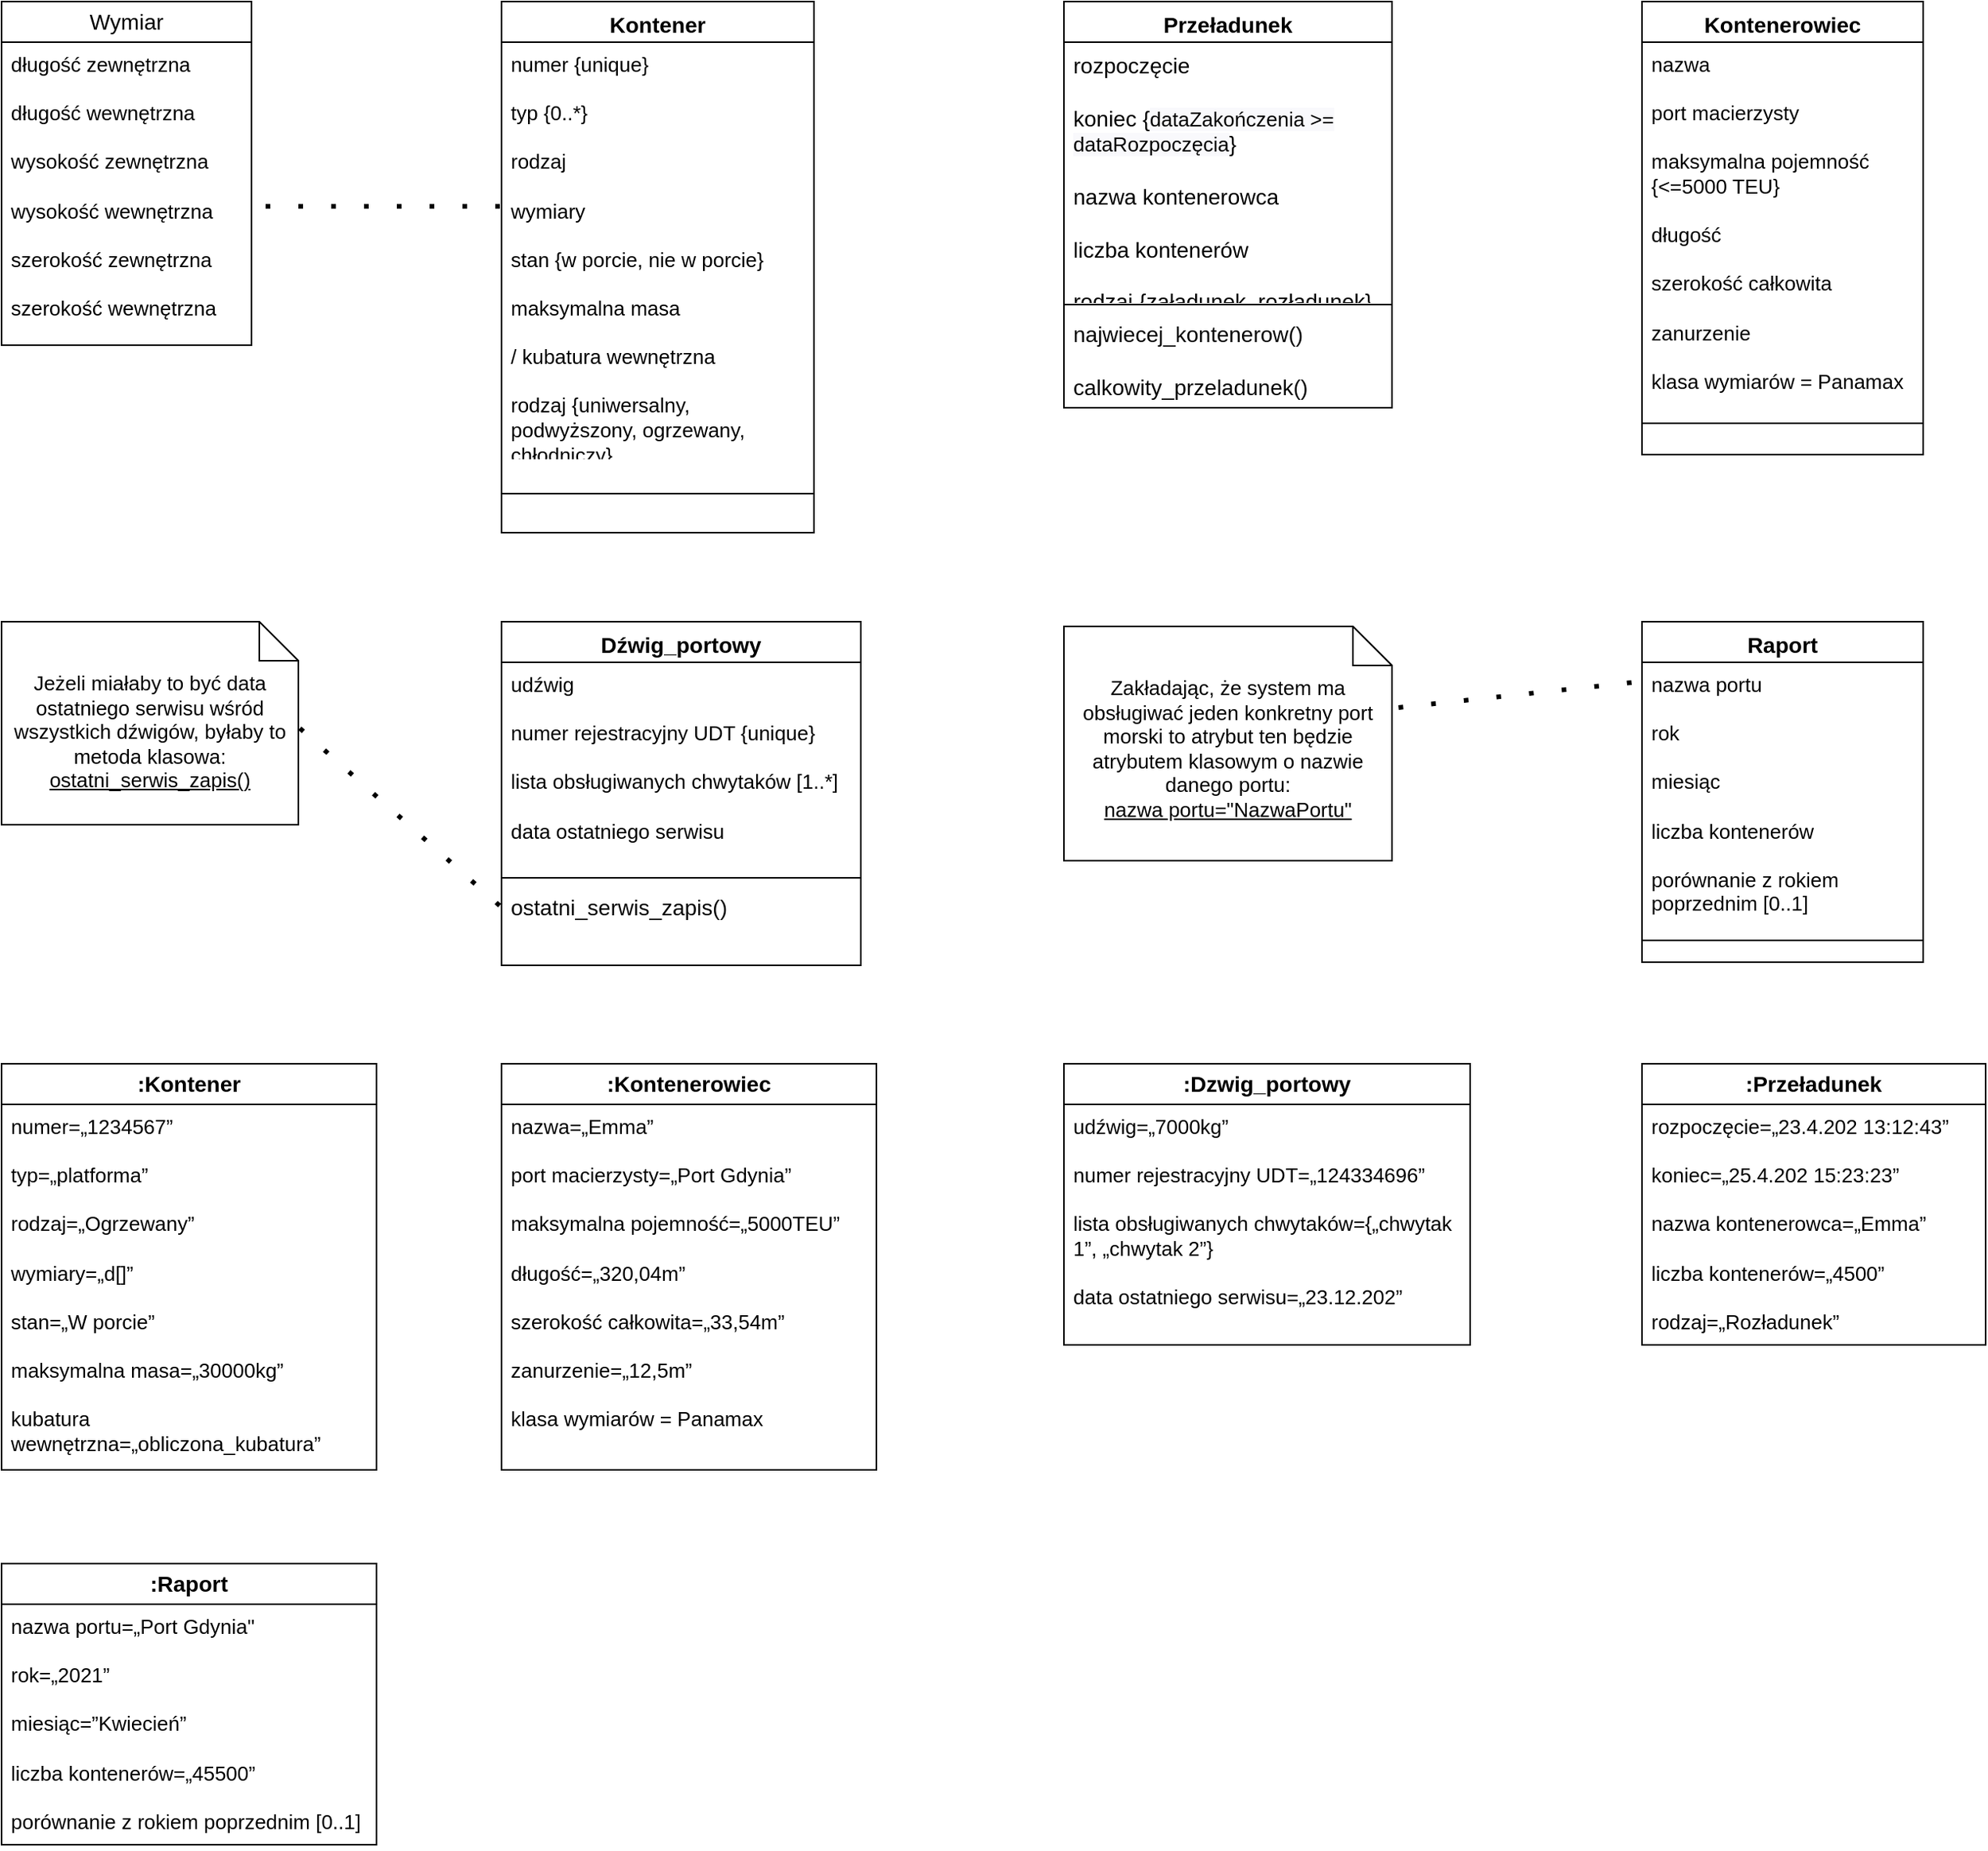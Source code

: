 <mxfile version="24.0.7" type="github">
  <diagram name="Page-1" id="b5b7bab2-c9e2-2cf4-8b2a-24fd1a2a6d21">
    <mxGraphModel dx="1676" dy="1122" grid="1" gridSize="10" guides="1" tooltips="1" connect="1" arrows="1" fold="1" page="1" pageScale="1" pageWidth="827" pageHeight="1169" background="none" math="0" shadow="0">
      <root>
        <mxCell id="0" />
        <mxCell id="1" parent="0" />
        <UserObject label="" tags="Tło" id="TmnGhftIG_K0yJFdEBpx-37">
          <mxCell style="vsdxID=38;edgeStyle=none;dashed=1;dashPattern=1.00 6.00;startArrow=none;endArrow=none;startSize=5;endSize=5;strokeColor=#000000;spacingTop=0;spacingBottom=0;spacingLeft=0;spacingRight=0;verticalAlign=middle;html=1;labelBackgroundColor=#ffffff;rounded=0;exitX=-0.005;exitY=0.398;exitDx=0;exitDy=0;exitPerimeter=0;entryX=1;entryY=0.542;entryDx=0;entryDy=0;strokeWidth=3;entryPerimeter=0;" parent="1" edge="1" target="f64ZwMgdhYQsXgJLThfs-36" source="f64ZwMgdhYQsXgJLThfs-31">
            <mxGeometry relative="1" as="geometry">
              <mxPoint y="-1" as="offset" />
              <Array as="points" />
              <mxPoint x="689" y="186" as="sourcePoint" />
              <mxPoint x="680" y="95" as="targetPoint" />
            </mxGeometry>
          </mxCell>
        </UserObject>
        <UserObject label="" tags="Tło" id="TmnGhftIG_K0yJFdEBpx-40">
          <mxCell style="vsdxID=42;edgeStyle=none;dashed=1;dashPattern=1.00 6.00;startArrow=none;endArrow=none;startSize=5;endSize=5;strokeWidth=3;strokeColor=#000000;spacingTop=0;spacingBottom=0;spacingLeft=0;spacingRight=0;verticalAlign=middle;html=1;labelBackgroundColor=#ffffff;rounded=0;exitX=1.005;exitY=0.525;exitDx=0;exitDy=0;exitPerimeter=0;entryX=-0.001;entryY=0.282;entryDx=0;entryDy=0;entryPerimeter=0;" parent="1" source="f64ZwMgdhYQsXgJLThfs-49" edge="1" target="TmnGhftIG_K0yJFdEBpx-70">
            <mxGeometry relative="1" as="geometry">
              <mxPoint y="-1" as="offset" />
              <Array as="points" />
              <mxPoint x="287" y="674" as="sourcePoint" />
              <mxPoint x="390" y="710" as="targetPoint" />
            </mxGeometry>
          </mxCell>
        </UserObject>
        <UserObject label="" tags="Tło" id="TmnGhftIG_K0yJFdEBpx-43">
          <mxCell style="vsdxID=46;edgeStyle=none;dashed=1;dashPattern=1.00 6.00;startArrow=none;endArrow=none;startSize=5;endSize=5;strokeWidth=3;strokeColor=#000000;spacingTop=0;spacingBottom=0;spacingLeft=0;spacingRight=0;verticalAlign=middle;html=1;labelBackgroundColor=#ffffff;rounded=0;entryX=0;entryY=0.5;entryDx=0;entryDy=0;entryPerimeter=0;exitX=-0.037;exitY=0.079;exitDx=0;exitDy=0;exitPerimeter=0;" parent="1" source="f64ZwMgdhYQsXgJLThfs-46" target="f64ZwMgdhYQsXgJLThfs-21" edge="1">
            <mxGeometry relative="1" as="geometry">
              <mxPoint x="-1" y="-1" as="offset" />
              <Array as="points" />
              <mxPoint x="766.2" y="686.8" as="sourcePoint" />
              <mxPoint x="825" y="694" as="targetPoint" />
            </mxGeometry>
          </mxCell>
        </UserObject>
        <mxCell id="TmnGhftIG_K0yJFdEBpx-67" value="&lt;font style=&quot;font-size: 14px;&quot;&gt;Dźwig_portowy&lt;/font&gt;" style="swimlane;fontStyle=1;align=center;verticalAlign=top;childLayout=stackLayout;horizontal=1;startSize=26;horizontalStack=0;resizeParent=1;resizeParentMax=0;resizeLast=0;collapsible=1;marginBottom=0;whiteSpace=wrap;html=1;" parent="1" vertex="1">
          <mxGeometry x="440" y="437" width="230" height="220" as="geometry">
            <mxRectangle x="440" y="310" width="120" height="30" as="alternateBounds" />
          </mxGeometry>
        </mxCell>
        <mxCell id="TmnGhftIG_K0yJFdEBpx-68" value="&lt;font style=&quot;font-size: 13px;&quot;&gt;udźwig&lt;br&gt;&lt;br&gt;numer rejestracyjny UDT {unique}&lt;br&gt;&lt;br&gt;lista obsługiwanych chwytaków [1..*]&lt;br&gt;&lt;br&gt;data ostatniego serwisu&lt;/font&gt;" style="text;strokeColor=none;fillColor=none;align=left;verticalAlign=top;spacingLeft=4;spacingRight=4;overflow=hidden;rotatable=0;points=[[0,0.5],[1,0.5]];portConstraint=eastwest;whiteSpace=wrap;html=1;" parent="TmnGhftIG_K0yJFdEBpx-67" vertex="1">
          <mxGeometry y="26" width="230" height="134" as="geometry" />
        </mxCell>
        <mxCell id="TmnGhftIG_K0yJFdEBpx-69" value="" style="line;strokeWidth=1;fillColor=none;align=left;verticalAlign=middle;spacingTop=-1;spacingLeft=3;spacingRight=3;rotatable=0;labelPosition=right;points=[];portConstraint=eastwest;strokeColor=inherit;" parent="TmnGhftIG_K0yJFdEBpx-67" vertex="1">
          <mxGeometry y="160" width="230" height="8" as="geometry" />
        </mxCell>
        <mxCell id="TmnGhftIG_K0yJFdEBpx-70" value="&lt;span style=&quot;caret-color: rgb(7, 7, 7); color: rgb(7, 7, 7);&quot;&gt;&lt;font style=&quot;font-size: 14px;&quot;&gt;ostatni_serwis_zapis()&lt;/font&gt;&lt;/span&gt;" style="text;strokeColor=none;fillColor=none;align=left;verticalAlign=top;spacingLeft=4;spacingRight=4;overflow=hidden;rotatable=0;points=[[0,0.5],[1,0.5]];portConstraint=eastwest;whiteSpace=wrap;html=1;" parent="TmnGhftIG_K0yJFdEBpx-67" vertex="1">
          <mxGeometry y="168" width="230" height="52" as="geometry" />
        </mxCell>
        <mxCell id="f64ZwMgdhYQsXgJLThfs-16" value="&lt;font style=&quot;font-size: 14px;&quot;&gt;Przeładunek&lt;/font&gt;" style="swimlane;fontStyle=1;align=center;verticalAlign=top;childLayout=stackLayout;horizontal=1;startSize=26;horizontalStack=0;resizeParent=1;resizeParentMax=0;resizeLast=0;collapsible=1;marginBottom=0;whiteSpace=wrap;html=1;" vertex="1" parent="1">
          <mxGeometry x="800" y="40" width="210" height="260" as="geometry" />
        </mxCell>
        <mxCell id="f64ZwMgdhYQsXgJLThfs-17" value="&lt;font style=&quot;font-size: 14px;&quot;&gt;rozpoczęcie&lt;br&gt;&lt;br&gt;koniec {&lt;span style=&quot;caret-color: rgb(89, 93, 110); font-size: 13px; background-color: rgb(249, 249, 252);&quot;&gt;&lt;font face=&quot;Helvetica&quot;&gt;dataZakończenia &amp;gt;= dataRozpoczęcia&lt;/font&gt;&lt;/span&gt;}&lt;br&gt;&lt;br&gt;nazwa kontenerowca&lt;br&gt;&lt;br&gt;liczba kontenerów&lt;br&gt;&lt;br&gt;rodzaj {załadunek, rozładunek}&lt;/font&gt;" style="text;strokeColor=none;fillColor=none;align=left;verticalAlign=top;spacingLeft=4;spacingRight=4;overflow=hidden;rotatable=0;points=[[0,0.5],[1,0.5]];portConstraint=eastwest;whiteSpace=wrap;html=1;" vertex="1" parent="f64ZwMgdhYQsXgJLThfs-16">
          <mxGeometry y="26" width="210" height="164" as="geometry" />
        </mxCell>
        <mxCell id="f64ZwMgdhYQsXgJLThfs-18" value="" style="line;strokeWidth=1;fillColor=none;align=left;verticalAlign=middle;spacingTop=-1;spacingLeft=3;spacingRight=3;rotatable=0;labelPosition=right;points=[];portConstraint=eastwest;strokeColor=inherit;" vertex="1" parent="f64ZwMgdhYQsXgJLThfs-16">
          <mxGeometry y="190" width="210" height="8" as="geometry" />
        </mxCell>
        <mxCell id="f64ZwMgdhYQsXgJLThfs-19" value="&lt;font style=&quot;font-size: 14px;&quot;&gt;&lt;span style=&quot;caret-color: rgb(7, 7, 7); color: rgb(7, 7, 7);&quot;&gt;najwiecej_kontenerow()&lt;/span&gt;&lt;/font&gt;&lt;div&gt;&lt;font style=&quot;font-size: 14px;&quot;&gt;&lt;span style=&quot;caret-color: rgb(7, 7, 7); color: rgb(7, 7, 7);&quot;&gt;&amp;nbsp;&lt;/span&gt;&lt;br style=&quot;caret-color: rgb(7, 7, 7); color: rgb(7, 7, 7);&quot;&gt;&lt;span style=&quot;caret-color: rgb(7, 7, 7); color: rgb(7, 7, 7);&quot;&gt;calkowity_przeladunek()&lt;/span&gt;&lt;/font&gt;&lt;/div&gt;" style="text;strokeColor=none;fillColor=none;align=left;verticalAlign=top;spacingLeft=4;spacingRight=4;overflow=hidden;rotatable=0;points=[[0,0.5],[1,0.5]];portConstraint=eastwest;whiteSpace=wrap;html=1;" vertex="1" parent="f64ZwMgdhYQsXgJLThfs-16">
          <mxGeometry y="198" width="210" height="62" as="geometry" />
        </mxCell>
        <mxCell id="f64ZwMgdhYQsXgJLThfs-21" value="&lt;font style=&quot;font-size: 13px;&quot;&gt;Zakładając, że system ma obsługiwać jeden konkretny port morski to atrybut ten będzie atrybutem klasowym o nazwie danego portu:&lt;/font&gt;&lt;div&gt;&lt;font style=&quot;font-size: 13px;&quot;&gt;&lt;u&gt;nazwa portu=&quot;NazwaPortu&quot;&lt;/u&gt;&lt;/font&gt;&lt;/div&gt;" style="shape=note2;boundedLbl=1;whiteSpace=wrap;html=1;size=25;verticalAlign=top;align=center;" vertex="1" parent="1">
          <mxGeometry x="800" y="440" width="210" height="150" as="geometry" />
        </mxCell>
        <mxCell id="f64ZwMgdhYQsXgJLThfs-30" value="&lt;font style=&quot;font-size: 14px;&quot;&gt;Kontener&lt;/font&gt;" style="swimlane;fontStyle=1;align=center;verticalAlign=top;childLayout=stackLayout;horizontal=1;startSize=26;horizontalStack=0;resizeParent=1;resizeParentMax=0;resizeLast=0;collapsible=1;marginBottom=0;whiteSpace=wrap;html=1;" vertex="1" parent="1">
          <mxGeometry x="440" y="40" width="200" height="340" as="geometry" />
        </mxCell>
        <mxCell id="f64ZwMgdhYQsXgJLThfs-31" value="&lt;font style=&quot;font-size: 13px;&quot;&gt;numer {unique}&lt;br&gt;&lt;br&gt;typ {0..*}&lt;br&gt;&lt;br&gt;rodzaj&lt;br&gt;&lt;br&gt;wymiary&lt;br&gt;&lt;br&gt;stan {w porcie, nie w porcie}&lt;br&gt;&lt;br&gt;maksymalna masa&lt;br&gt;&lt;br&gt;/ kubatura wewnętrzna&lt;/font&gt;&lt;br&gt;&lt;div&gt;&lt;font style=&quot;font-size: 13px;&quot;&gt;&lt;br&gt;&lt;/font&gt;&lt;/div&gt;&lt;div&gt;&lt;font style=&quot;font-size: 13px;&quot;&gt;rodzaj {uniwersalny, podwyższony, ogrzewany, chłodniczy}&lt;/font&gt;&lt;/div&gt;" style="text;strokeColor=none;fillColor=none;align=left;verticalAlign=top;spacingLeft=4;spacingRight=4;overflow=hidden;rotatable=0;points=[[0,0.5],[1,0.5]];portConstraint=eastwest;whiteSpace=wrap;html=1;" vertex="1" parent="f64ZwMgdhYQsXgJLThfs-30">
          <mxGeometry y="26" width="200" height="264" as="geometry" />
        </mxCell>
        <mxCell id="f64ZwMgdhYQsXgJLThfs-32" value="" style="line;strokeWidth=1;fillColor=none;align=left;verticalAlign=middle;spacingTop=-1;spacingLeft=3;spacingRight=3;rotatable=0;labelPosition=right;points=[];portConstraint=eastwest;strokeColor=inherit;" vertex="1" parent="f64ZwMgdhYQsXgJLThfs-30">
          <mxGeometry y="290" width="200" height="50" as="geometry" />
        </mxCell>
        <mxCell id="f64ZwMgdhYQsXgJLThfs-35" value="&lt;font style=&quot;font-size: 14px;&quot;&gt;Wymiar&lt;/font&gt;" style="swimlane;fontStyle=0;childLayout=stackLayout;horizontal=1;startSize=26;fillColor=none;horizontalStack=0;resizeParent=1;resizeParentMax=0;resizeLast=0;collapsible=1;marginBottom=0;whiteSpace=wrap;html=1;" vertex="1" parent="1">
          <mxGeometry x="120" y="40" width="160" height="220" as="geometry" />
        </mxCell>
        <mxCell id="f64ZwMgdhYQsXgJLThfs-36" value="&lt;font style=&quot;font-size: 13px;&quot;&gt;długość zewnętrzna&lt;br&gt;&lt;br&gt;długość wewnętrzna&lt;br&gt;&lt;br&gt;wysokość zewnętrzna&lt;br&gt;&lt;br&gt;wysokość wewnętrzna&lt;br&gt;&lt;br&gt;szerokość zewnętrzna&lt;br&gt;&lt;br&gt;szerokość wewnętrzna&lt;/font&gt;" style="text;strokeColor=none;fillColor=none;align=left;verticalAlign=top;spacingLeft=4;spacingRight=4;overflow=hidden;rotatable=0;points=[[0,0.5],[1,0.5]];portConstraint=eastwest;whiteSpace=wrap;html=1;" vertex="1" parent="f64ZwMgdhYQsXgJLThfs-35">
          <mxGeometry y="26" width="160" height="194" as="geometry" />
        </mxCell>
        <mxCell id="f64ZwMgdhYQsXgJLThfs-39" value="&lt;span style=&quot;font-size: 14px;&quot;&gt;Kontenerowiec&lt;/span&gt;" style="swimlane;fontStyle=1;align=center;verticalAlign=top;childLayout=stackLayout;horizontal=1;startSize=26;horizontalStack=0;resizeParent=1;resizeParentMax=0;resizeLast=0;collapsible=1;marginBottom=0;whiteSpace=wrap;html=1;" vertex="1" parent="1">
          <mxGeometry x="1170" y="40" width="180" height="290" as="geometry" />
        </mxCell>
        <mxCell id="f64ZwMgdhYQsXgJLThfs-40" value="&lt;font style=&quot;font-size: 13px;&quot;&gt;nazwa&lt;/font&gt;&lt;div&gt;&lt;font style=&quot;font-size: 13px;&quot;&gt;&lt;br&gt;port macierzysty&amp;nbsp;&lt;br&gt;&lt;br&gt;&lt;/font&gt;&lt;/div&gt;&lt;div&gt;&lt;font style=&quot;font-size: 13px;&quot;&gt;maksymalna pojemność {&amp;lt;=5000 TEU}&amp;nbsp;&lt;br&gt;&lt;br&gt;&lt;/font&gt;&lt;/div&gt;&lt;div&gt;&lt;font style=&quot;font-size: 13px;&quot;&gt;długość&amp;nbsp;&lt;br&gt;&lt;br&gt;&lt;/font&gt;&lt;/div&gt;&lt;div&gt;&lt;font style=&quot;font-size: 13px;&quot;&gt;szerokość całkowita&amp;nbsp;&lt;br&gt;&lt;br&gt;&lt;/font&gt;&lt;/div&gt;&lt;div&gt;&lt;font style=&quot;font-size: 13px;&quot;&gt;zanurzenie&amp;nbsp;&lt;br&gt;&lt;br&gt;&lt;/font&gt;&lt;/div&gt;&lt;div&gt;&lt;font style=&quot;font-size: 13px;&quot;&gt;klasa wymiarów = Panamax&lt;/font&gt;&lt;/div&gt;" style="text;strokeColor=none;fillColor=none;align=left;verticalAlign=top;spacingLeft=4;spacingRight=4;overflow=hidden;rotatable=0;points=[[0,0.5],[1,0.5]];portConstraint=eastwest;whiteSpace=wrap;html=1;" vertex="1" parent="f64ZwMgdhYQsXgJLThfs-39">
          <mxGeometry y="26" width="180" height="224" as="geometry" />
        </mxCell>
        <mxCell id="f64ZwMgdhYQsXgJLThfs-41" value="" style="line;strokeWidth=1;fillColor=none;align=left;verticalAlign=middle;spacingTop=-1;spacingLeft=3;spacingRight=3;rotatable=0;labelPosition=right;points=[];portConstraint=eastwest;strokeColor=inherit;" vertex="1" parent="f64ZwMgdhYQsXgJLThfs-39">
          <mxGeometry y="250" width="180" height="40" as="geometry" />
        </mxCell>
        <mxCell id="f64ZwMgdhYQsXgJLThfs-45" value="&lt;font style=&quot;font-size: 14px;&quot;&gt;Raport&lt;/font&gt;" style="swimlane;fontStyle=1;align=center;verticalAlign=top;childLayout=stackLayout;horizontal=1;startSize=26;horizontalStack=0;resizeParent=1;resizeParentMax=0;resizeLast=0;collapsible=1;marginBottom=0;whiteSpace=wrap;html=1;" vertex="1" parent="1">
          <mxGeometry x="1170" y="437" width="180" height="218" as="geometry" />
        </mxCell>
        <mxCell id="f64ZwMgdhYQsXgJLThfs-46" value="&lt;font style=&quot;font-size: 13px;&quot;&gt;nazwa portu&lt;/font&gt;&lt;div&gt;&lt;font style=&quot;font-size: 13px;&quot;&gt;&lt;br&gt;rok&lt;/font&gt;&lt;/div&gt;&lt;div&gt;&lt;font style=&quot;font-size: 13px;&quot;&gt;&lt;br&gt;miesiąc&lt;/font&gt;&lt;/div&gt;&lt;div&gt;&lt;font style=&quot;font-size: 13px;&quot;&gt;&lt;br&gt;liczba kontenerów&lt;/font&gt;&lt;/div&gt;&lt;div&gt;&lt;font style=&quot;font-size: 13px;&quot;&gt;&lt;br&gt;porównanie z rokiem poprzednim [0..1]&lt;/font&gt;&lt;/div&gt;" style="text;strokeColor=none;fillColor=none;align=left;verticalAlign=top;spacingLeft=4;spacingRight=4;overflow=hidden;rotatable=0;points=[[0,0.5],[1,0.5]];portConstraint=eastwest;whiteSpace=wrap;html=1;" vertex="1" parent="f64ZwMgdhYQsXgJLThfs-45">
          <mxGeometry y="26" width="180" height="164" as="geometry" />
        </mxCell>
        <mxCell id="f64ZwMgdhYQsXgJLThfs-47" value="" style="line;strokeWidth=1;fillColor=none;align=left;verticalAlign=middle;spacingTop=-1;spacingLeft=3;spacingRight=3;rotatable=0;labelPosition=right;points=[];portConstraint=eastwest;strokeColor=inherit;" vertex="1" parent="f64ZwMgdhYQsXgJLThfs-45">
          <mxGeometry y="190" width="180" height="28" as="geometry" />
        </mxCell>
        <mxCell id="f64ZwMgdhYQsXgJLThfs-49" value="&lt;font style=&quot;font-size: 13px;&quot;&gt;Jeżeli miałaby to być data ostatniego serwisu wśród wszystkich dźwigów, byłaby to metoda klasowa:&lt;/font&gt;&lt;div&gt;&lt;font style=&quot;font-size: 13px;&quot;&gt;&lt;u&gt;ostatni_serwis_zapis()&lt;/u&gt;&lt;/font&gt;&lt;/div&gt;" style="shape=note2;boundedLbl=1;whiteSpace=wrap;html=1;size=25;verticalAlign=top;align=center;" vertex="1" parent="1">
          <mxGeometry x="120" y="437" width="190" height="130" as="geometry" />
        </mxCell>
        <mxCell id="f64ZwMgdhYQsXgJLThfs-50" value="&lt;span style=&quot;text-align: left;&quot;&gt;&lt;font style=&quot;font-size: 14px;&quot;&gt;&lt;b&gt;:Kontener&lt;/b&gt;&lt;/font&gt;&lt;/span&gt;" style="swimlane;fontStyle=0;childLayout=stackLayout;horizontal=1;startSize=26;fillColor=none;horizontalStack=0;resizeParent=1;resizeParentMax=0;resizeLast=0;collapsible=1;marginBottom=0;whiteSpace=wrap;html=1;" vertex="1" parent="1">
          <mxGeometry x="120" y="720" width="240" height="260" as="geometry" />
        </mxCell>
        <mxCell id="f64ZwMgdhYQsXgJLThfs-51" value="&lt;font style=&quot;font-size: 13px;&quot;&gt;numer=„1234567”&lt;/font&gt;&lt;div style=&quot;font-size: 13px;&quot;&gt;&lt;font style=&quot;font-size: 13px;&quot;&gt;&amp;nbsp;&lt;br&gt;typ=„platforma”&lt;/font&gt;&lt;/div&gt;&lt;div style=&quot;font-size: 13px;&quot;&gt;&lt;font style=&quot;font-size: 13px;&quot;&gt;&lt;br&gt;rodzaj=„Ogrzewany”&amp;nbsp;&lt;/font&gt;&lt;/div&gt;&lt;div style=&quot;font-size: 13px;&quot;&gt;&lt;font style=&quot;font-size: 13px;&quot;&gt;&lt;br&gt;wymiary=„d[]”&lt;/font&gt;&lt;/div&gt;&lt;div style=&quot;font-size: 13px;&quot;&gt;&lt;font style=&quot;font-size: 13px;&quot;&gt;&lt;br&gt;stan=„W porcie”&lt;/font&gt;&lt;/div&gt;&lt;div style=&quot;font-size: 13px;&quot;&gt;&lt;font style=&quot;font-size: 13px;&quot;&gt;&lt;br&gt;&lt;/font&gt;&lt;/div&gt;&lt;div style=&quot;font-size: 13px;&quot;&gt;&lt;font style=&quot;font-size: 13px;&quot;&gt;maksymalna masa=„30000kg”&lt;/font&gt;&lt;/div&gt;&lt;div style=&quot;font-size: 13px;&quot;&gt;&lt;font style=&quot;font-size: 13px;&quot;&gt;&lt;br&gt;kubatura wewnętrzna=„obliczona_kubatura”&lt;/font&gt;&lt;br&gt;&lt;/div&gt;" style="text;strokeColor=none;fillColor=none;align=left;verticalAlign=top;spacingLeft=4;spacingRight=4;overflow=hidden;rotatable=0;points=[[0,0.5],[1,0.5]];portConstraint=eastwest;whiteSpace=wrap;html=1;" vertex="1" parent="f64ZwMgdhYQsXgJLThfs-50">
          <mxGeometry y="26" width="240" height="234" as="geometry" />
        </mxCell>
        <mxCell id="f64ZwMgdhYQsXgJLThfs-54" value="&lt;span style=&quot;text-align: left;&quot;&gt;&lt;font style=&quot;font-size: 14px;&quot;&gt;&lt;b&gt;:Kontenerowiec&lt;/b&gt;&lt;/font&gt;&lt;/span&gt;" style="swimlane;fontStyle=0;childLayout=stackLayout;horizontal=1;startSize=26;fillColor=none;horizontalStack=0;resizeParent=1;resizeParentMax=0;resizeLast=0;collapsible=1;marginBottom=0;whiteSpace=wrap;html=1;" vertex="1" parent="1">
          <mxGeometry x="440" y="720" width="240" height="260" as="geometry" />
        </mxCell>
        <mxCell id="f64ZwMgdhYQsXgJLThfs-55" value="&lt;font style=&quot;font-size: 13px;&quot;&gt;nazwa=„Emma”&lt;/font&gt;&lt;div&gt;&lt;font style=&quot;font-size: 13px;&quot;&gt;&lt;br&gt;port macierzysty=„Port Gdynia”&amp;nbsp;&lt;/font&gt;&lt;/div&gt;&lt;div&gt;&lt;font style=&quot;font-size: 13px;&quot;&gt;&lt;br&gt;maksymalna pojemność=„5000TEU”&lt;/font&gt;&lt;/div&gt;&lt;div&gt;&lt;font style=&quot;font-size: 13px;&quot;&gt;&lt;br&gt;długość=„320,04m”&lt;/font&gt;&lt;/div&gt;&lt;div&gt;&lt;font style=&quot;font-size: 13px;&quot;&gt;&lt;br&gt;szerokość całkowita=„33,54m”&lt;/font&gt;&lt;/div&gt;&lt;div&gt;&lt;font style=&quot;font-size: 13px;&quot;&gt;&lt;br&gt;zanurzenie=„12,5m”&lt;/font&gt;&lt;/div&gt;&lt;div&gt;&lt;font style=&quot;font-size: 13px;&quot;&gt;&lt;br&gt;klasa wymiarów = Panamax&lt;/font&gt;&lt;/div&gt;" style="text;strokeColor=none;fillColor=none;align=left;verticalAlign=top;spacingLeft=4;spacingRight=4;overflow=hidden;rotatable=0;points=[[0,0.5],[1,0.5]];portConstraint=eastwest;whiteSpace=wrap;html=1;" vertex="1" parent="f64ZwMgdhYQsXgJLThfs-54">
          <mxGeometry y="26" width="240" height="234" as="geometry" />
        </mxCell>
        <mxCell id="f64ZwMgdhYQsXgJLThfs-58" value="&lt;span style=&quot;font-size: 14px; text-align: left;&quot;&gt;&lt;b&gt;:Dzwig_portowy&lt;/b&gt;&lt;/span&gt;" style="swimlane;fontStyle=0;childLayout=stackLayout;horizontal=1;startSize=26;fillColor=none;horizontalStack=0;resizeParent=1;resizeParentMax=0;resizeLast=0;collapsible=1;marginBottom=0;whiteSpace=wrap;html=1;" vertex="1" parent="1">
          <mxGeometry x="800" y="720" width="260" height="180" as="geometry" />
        </mxCell>
        <mxCell id="f64ZwMgdhYQsXgJLThfs-59" value="&lt;font style=&quot;font-size: 13px;&quot;&gt;udźwig=„7000kg”&lt;/font&gt;&lt;div&gt;&lt;font style=&quot;font-size: 13px;&quot;&gt;&lt;br&gt;numer rejestracyjny UDT=„124334696”&lt;/font&gt;&lt;/div&gt;&lt;div&gt;&lt;font style=&quot;font-size: 13px;&quot;&gt;&lt;br&gt;lista obsługiwanych chwytaków={„chwytak 1”, „chwytak 2”}&lt;/font&gt;&lt;/div&gt;&lt;div&gt;&lt;font style=&quot;font-size: 13px;&quot;&gt;&lt;br&gt;data ostatniego serwisu=„23.12.202”&lt;/font&gt;&lt;/div&gt;" style="text;strokeColor=none;fillColor=none;align=left;verticalAlign=top;spacingLeft=4;spacingRight=4;overflow=hidden;rotatable=0;points=[[0,0.5],[1,0.5]];portConstraint=eastwest;whiteSpace=wrap;html=1;" vertex="1" parent="f64ZwMgdhYQsXgJLThfs-58">
          <mxGeometry y="26" width="260" height="154" as="geometry" />
        </mxCell>
        <mxCell id="f64ZwMgdhYQsXgJLThfs-62" value="&lt;span style=&quot;font-size: 14px; text-align: left;&quot;&gt;&lt;b&gt;:Raport&lt;/b&gt;&lt;/span&gt;" style="swimlane;fontStyle=0;childLayout=stackLayout;horizontal=1;startSize=26;fillColor=none;horizontalStack=0;resizeParent=1;resizeParentMax=0;resizeLast=0;collapsible=1;marginBottom=0;whiteSpace=wrap;html=1;" vertex="1" parent="1">
          <mxGeometry x="120" y="1040" width="240" height="180" as="geometry" />
        </mxCell>
        <mxCell id="f64ZwMgdhYQsXgJLThfs-63" value="&lt;font style=&quot;font-size: 13px;&quot;&gt;nazwa portu=„Port Gdynia&quot;&lt;/font&gt;&lt;div&gt;&lt;font style=&quot;font-size: 13px;&quot;&gt;&lt;br&gt;rok=„2021”&lt;/font&gt;&lt;/div&gt;&lt;div&gt;&lt;font style=&quot;font-size: 13px;&quot;&gt;&amp;nbsp;&lt;br&gt;miesiąc=”Kwiecień”&lt;/font&gt;&lt;/div&gt;&lt;div&gt;&lt;font style=&quot;font-size: 13px;&quot;&gt;&lt;br&gt;liczba kontenerów=„45500”&lt;/font&gt;&lt;/div&gt;&lt;div&gt;&lt;font style=&quot;font-size: 13px;&quot;&gt;&lt;br&gt;porównanie z rokiem poprzednim [0..1]&lt;/font&gt;&lt;/div&gt;" style="text;strokeColor=none;fillColor=none;align=left;verticalAlign=top;spacingLeft=4;spacingRight=4;overflow=hidden;rotatable=0;points=[[0,0.5],[1,0.5]];portConstraint=eastwest;whiteSpace=wrap;html=1;" vertex="1" parent="f64ZwMgdhYQsXgJLThfs-62">
          <mxGeometry y="26" width="240" height="154" as="geometry" />
        </mxCell>
        <mxCell id="f64ZwMgdhYQsXgJLThfs-66" value="&lt;span style=&quot;text-align: left; font-size: 14px;&quot;&gt;&lt;b&gt;&lt;font style=&quot;font-size: 14px;&quot;&gt;:&lt;/font&gt;&lt;font style=&quot;font-size: 14px;&quot;&gt;Przeładunek&lt;/font&gt;&lt;/b&gt;&lt;/span&gt;" style="swimlane;fontStyle=0;childLayout=stackLayout;horizontal=1;startSize=26;fillColor=none;horizontalStack=0;resizeParent=1;resizeParentMax=0;resizeLast=0;collapsible=1;marginBottom=0;whiteSpace=wrap;html=1;" vertex="1" parent="1">
          <mxGeometry x="1170" y="720" width="220" height="180" as="geometry" />
        </mxCell>
        <mxCell id="f64ZwMgdhYQsXgJLThfs-67" value="&lt;font style=&quot;font-size: 13px;&quot;&gt;rozpoczęcie=„23.4.202 13:12:43”&lt;/font&gt;&lt;div&gt;&lt;font style=&quot;font-size: 13px;&quot;&gt;&lt;br&gt;koniec=„25.4.202 15:23:23”&lt;/font&gt;&lt;/div&gt;&lt;div&gt;&lt;font style=&quot;font-size: 13px;&quot;&gt;&amp;nbsp;&lt;br&gt;nazwa kontenerowca=„Emma”&amp;nbsp;&lt;/font&gt;&lt;/div&gt;&lt;div&gt;&lt;font style=&quot;font-size: 13px;&quot;&gt;&lt;br&gt;liczba kontenerów=„4500”&lt;/font&gt;&lt;/div&gt;&lt;div&gt;&lt;font style=&quot;font-size: 13px;&quot;&gt;&lt;br&gt;rodzaj=„Rozładunek”&lt;/font&gt;&lt;br&gt;&lt;/div&gt;" style="text;strokeColor=none;fillColor=none;align=left;verticalAlign=top;spacingLeft=4;spacingRight=4;overflow=hidden;rotatable=0;points=[[0,0.5],[1,0.5]];portConstraint=eastwest;whiteSpace=wrap;html=1;" vertex="1" parent="f64ZwMgdhYQsXgJLThfs-66">
          <mxGeometry y="26" width="220" height="154" as="geometry" />
        </mxCell>
      </root>
    </mxGraphModel>
  </diagram>
</mxfile>
